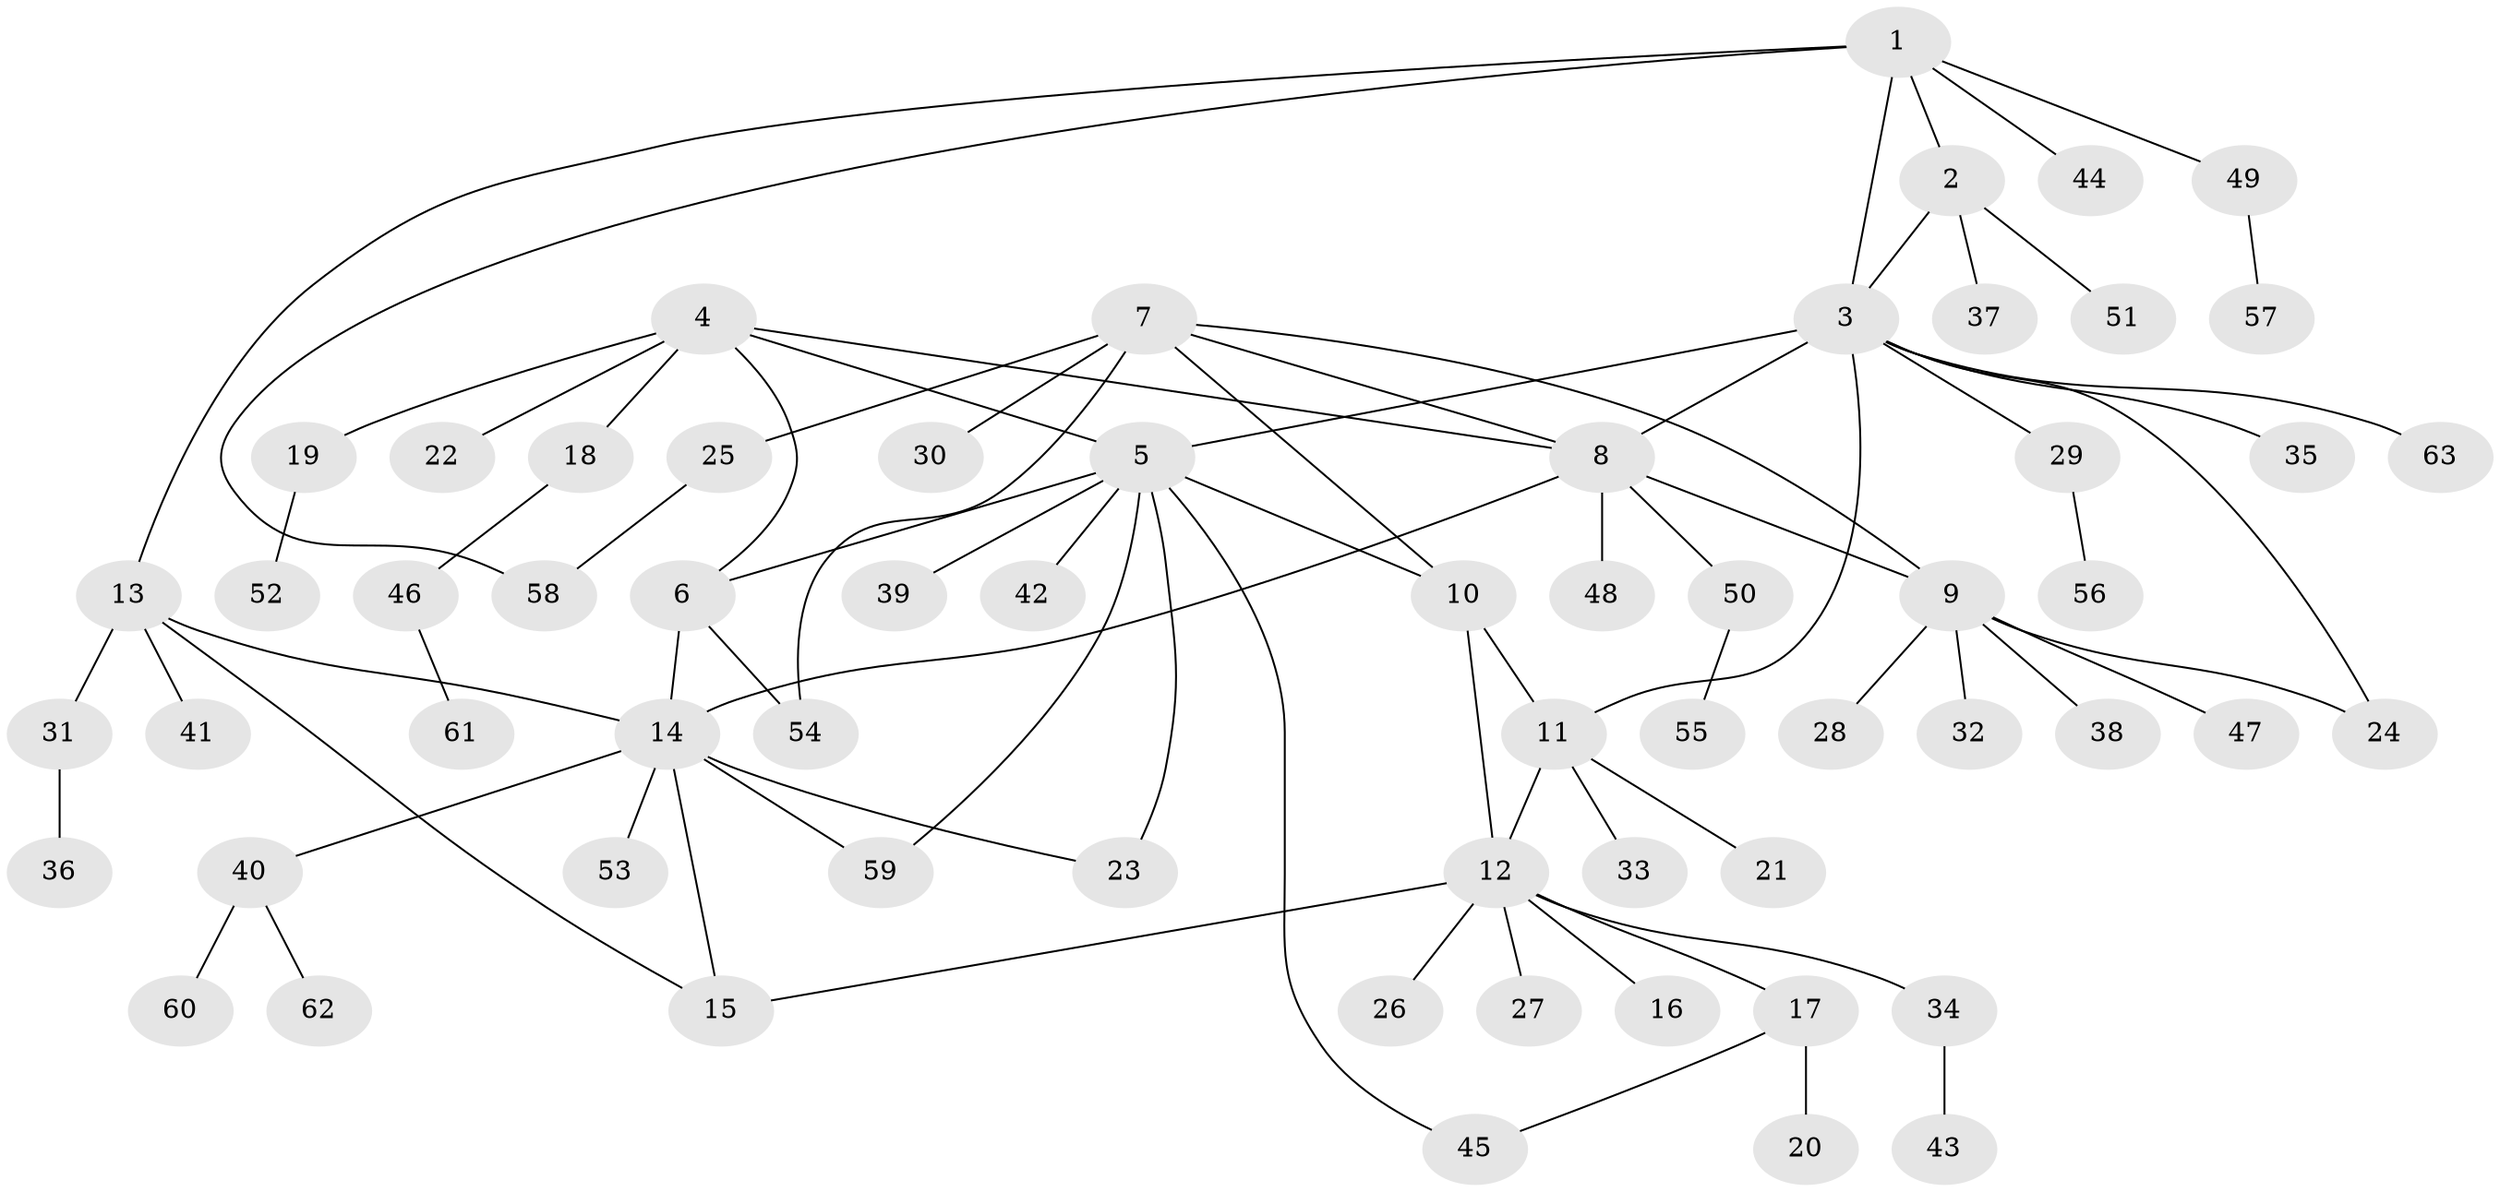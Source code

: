 // coarse degree distribution, {6: 0.022222222222222223, 3: 0.044444444444444446, 8: 0.022222222222222223, 11: 0.022222222222222223, 9: 0.022222222222222223, 4: 0.022222222222222223, 7: 0.044444444444444446, 10: 0.044444444444444446, 2: 0.13333333333333333, 1: 0.6222222222222222}
// Generated by graph-tools (version 1.1) at 2025/24/03/03/25 07:24:16]
// undirected, 63 vertices, 79 edges
graph export_dot {
graph [start="1"]
  node [color=gray90,style=filled];
  1;
  2;
  3;
  4;
  5;
  6;
  7;
  8;
  9;
  10;
  11;
  12;
  13;
  14;
  15;
  16;
  17;
  18;
  19;
  20;
  21;
  22;
  23;
  24;
  25;
  26;
  27;
  28;
  29;
  30;
  31;
  32;
  33;
  34;
  35;
  36;
  37;
  38;
  39;
  40;
  41;
  42;
  43;
  44;
  45;
  46;
  47;
  48;
  49;
  50;
  51;
  52;
  53;
  54;
  55;
  56;
  57;
  58;
  59;
  60;
  61;
  62;
  63;
  1 -- 2;
  1 -- 3;
  1 -- 13;
  1 -- 44;
  1 -- 49;
  1 -- 58;
  2 -- 3;
  2 -- 37;
  2 -- 51;
  3 -- 5;
  3 -- 8;
  3 -- 11;
  3 -- 24;
  3 -- 29;
  3 -- 35;
  3 -- 63;
  4 -- 5;
  4 -- 6;
  4 -- 8;
  4 -- 18;
  4 -- 19;
  4 -- 22;
  5 -- 6;
  5 -- 10;
  5 -- 23;
  5 -- 39;
  5 -- 42;
  5 -- 45;
  5 -- 59;
  6 -- 14;
  6 -- 54;
  7 -- 8;
  7 -- 9;
  7 -- 10;
  7 -- 25;
  7 -- 30;
  7 -- 54;
  8 -- 9;
  8 -- 14;
  8 -- 48;
  8 -- 50;
  9 -- 24;
  9 -- 28;
  9 -- 32;
  9 -- 38;
  9 -- 47;
  10 -- 11;
  10 -- 12;
  11 -- 12;
  11 -- 21;
  11 -- 33;
  12 -- 15;
  12 -- 16;
  12 -- 17;
  12 -- 26;
  12 -- 27;
  12 -- 34;
  13 -- 14;
  13 -- 15;
  13 -- 31;
  13 -- 41;
  14 -- 15;
  14 -- 23;
  14 -- 40;
  14 -- 53;
  14 -- 59;
  17 -- 20;
  17 -- 45;
  18 -- 46;
  19 -- 52;
  25 -- 58;
  29 -- 56;
  31 -- 36;
  34 -- 43;
  40 -- 60;
  40 -- 62;
  46 -- 61;
  49 -- 57;
  50 -- 55;
}
